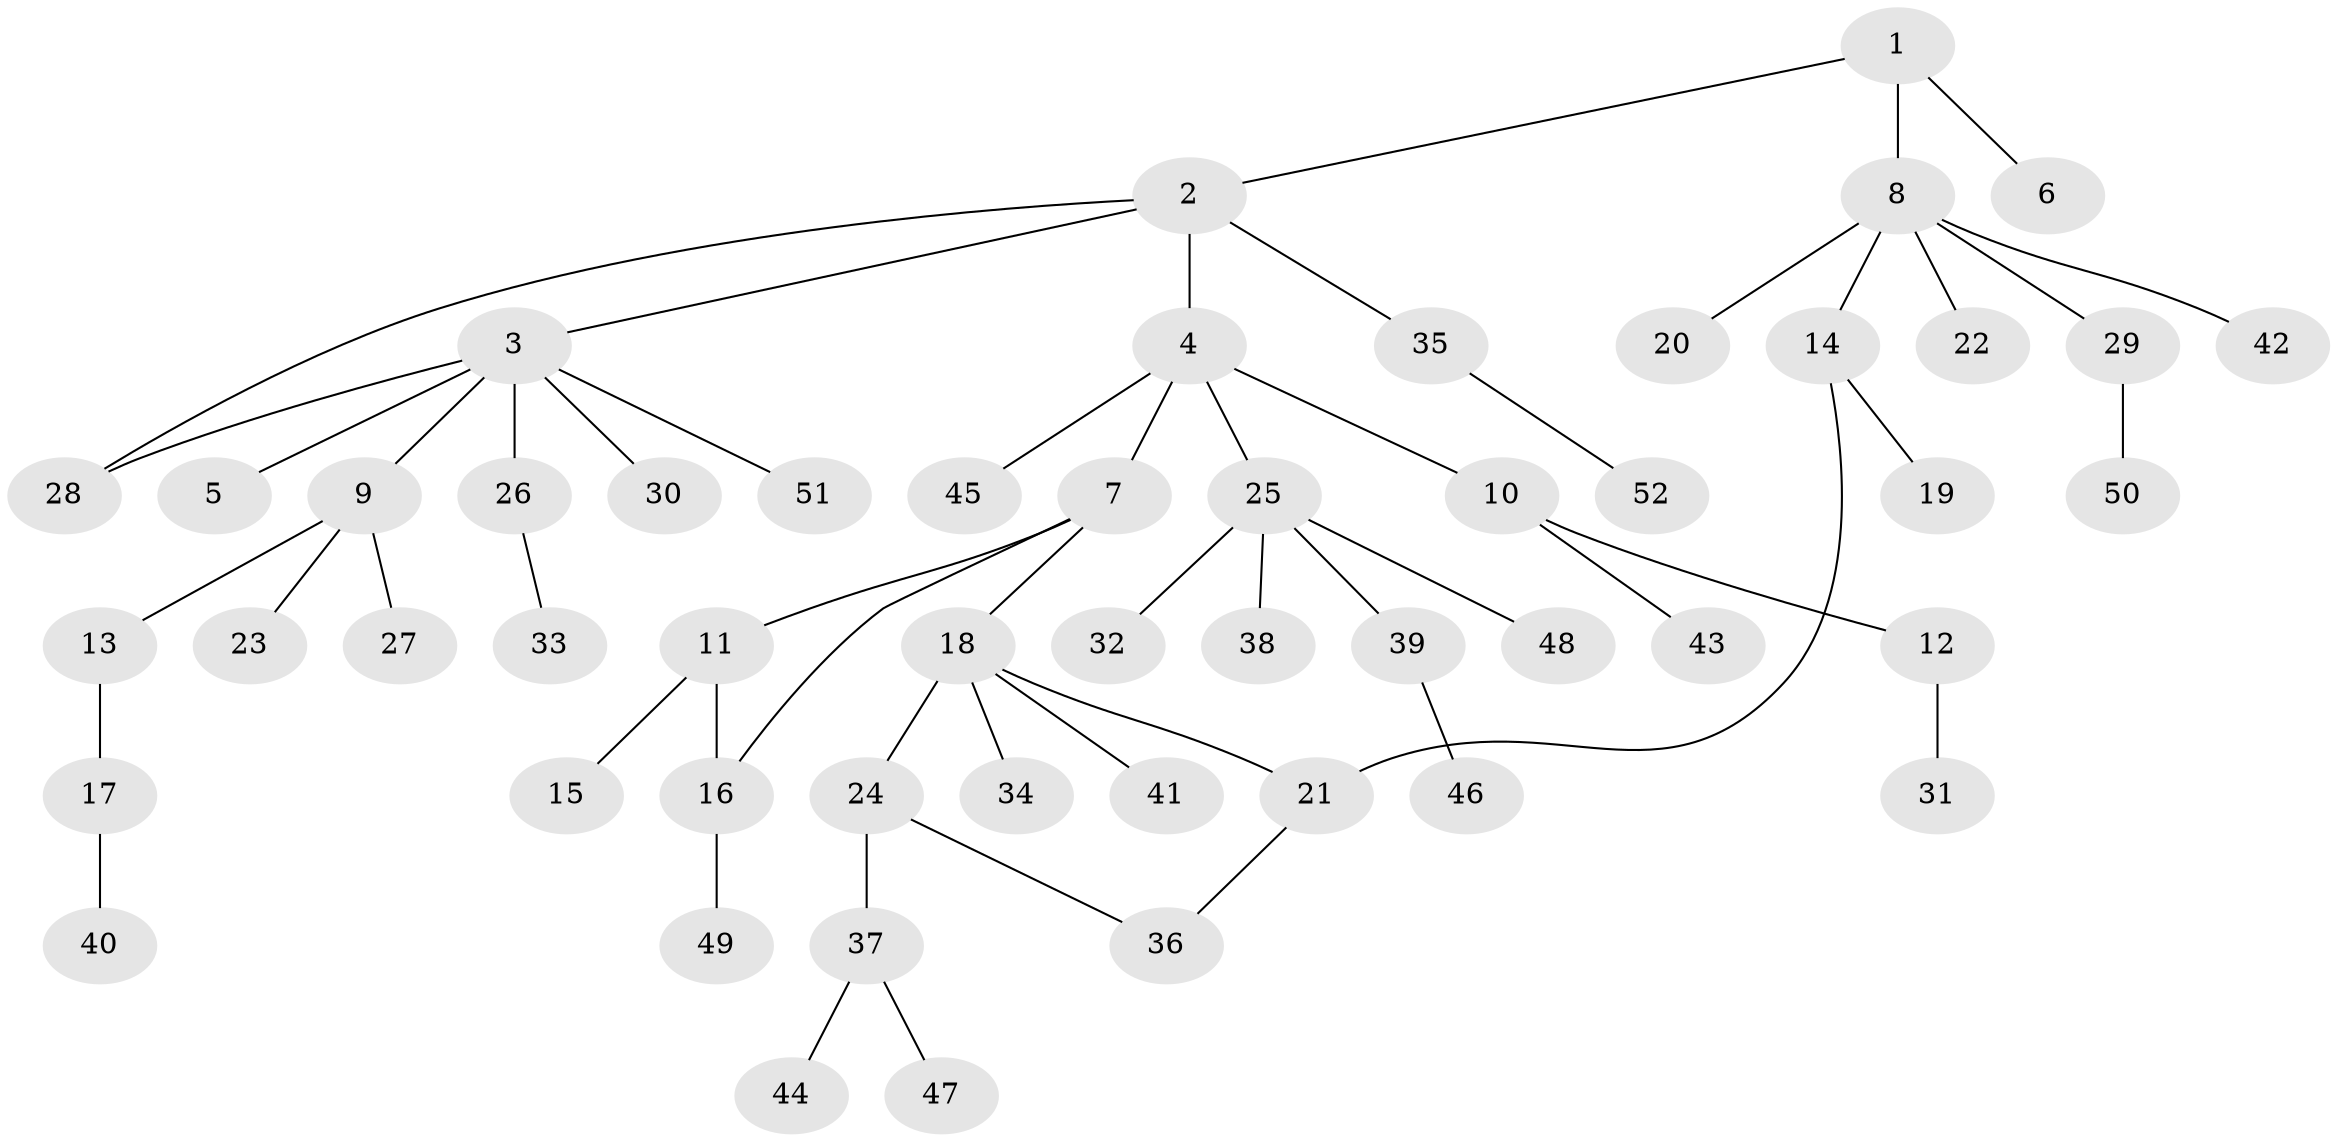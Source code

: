 // Generated by graph-tools (version 1.1) at 2025/35/03/09/25 02:35:31]
// undirected, 52 vertices, 55 edges
graph export_dot {
graph [start="1"]
  node [color=gray90,style=filled];
  1;
  2;
  3;
  4;
  5;
  6;
  7;
  8;
  9;
  10;
  11;
  12;
  13;
  14;
  15;
  16;
  17;
  18;
  19;
  20;
  21;
  22;
  23;
  24;
  25;
  26;
  27;
  28;
  29;
  30;
  31;
  32;
  33;
  34;
  35;
  36;
  37;
  38;
  39;
  40;
  41;
  42;
  43;
  44;
  45;
  46;
  47;
  48;
  49;
  50;
  51;
  52;
  1 -- 2;
  1 -- 6;
  1 -- 8;
  2 -- 3;
  2 -- 4;
  2 -- 28;
  2 -- 35;
  3 -- 5;
  3 -- 9;
  3 -- 26;
  3 -- 28;
  3 -- 30;
  3 -- 51;
  4 -- 7;
  4 -- 10;
  4 -- 25;
  4 -- 45;
  7 -- 11;
  7 -- 16;
  7 -- 18;
  8 -- 14;
  8 -- 20;
  8 -- 22;
  8 -- 29;
  8 -- 42;
  9 -- 13;
  9 -- 23;
  9 -- 27;
  10 -- 12;
  10 -- 43;
  11 -- 15;
  11 -- 16;
  12 -- 31;
  13 -- 17;
  14 -- 19;
  14 -- 21;
  16 -- 49;
  17 -- 40;
  18 -- 21;
  18 -- 24;
  18 -- 34;
  18 -- 41;
  21 -- 36;
  24 -- 36;
  24 -- 37;
  25 -- 32;
  25 -- 38;
  25 -- 39;
  25 -- 48;
  26 -- 33;
  29 -- 50;
  35 -- 52;
  37 -- 44;
  37 -- 47;
  39 -- 46;
}
